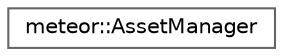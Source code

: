 digraph "Graphical Class Hierarchy"
{
 // LATEX_PDF_SIZE
  bgcolor="transparent";
  edge [fontname=Helvetica,fontsize=10,labelfontname=Helvetica,labelfontsize=10];
  node [fontname=Helvetica,fontsize=10,shape=box,height=0.2,width=0.4];
  rankdir="LR";
  Node0 [id="Node000000",label="meteor::AssetManager",height=0.2,width=0.4,color="grey40", fillcolor="white", style="filled",URL="$classmeteor_1_1_asset_manager.html",tooltip="AssetManager handles asset loads and cleanup. AssetManager maintains references to loaded asset,..."];
}
